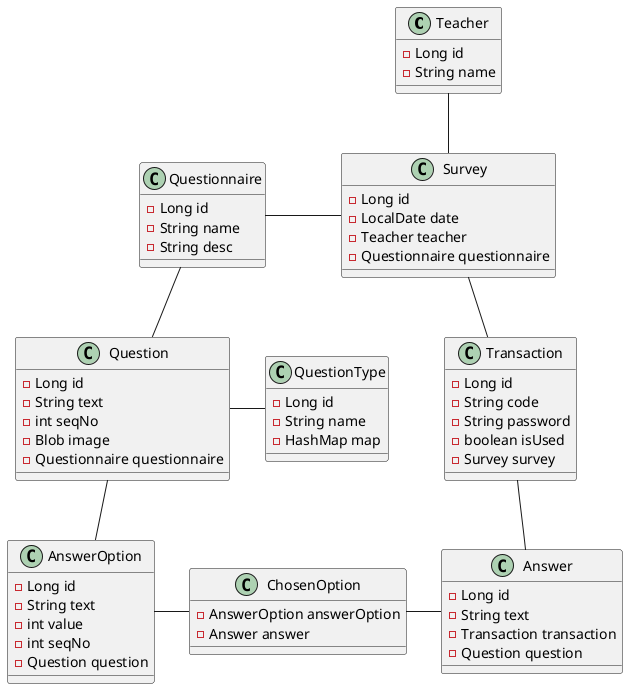 @startuml

class Teacher {
- Long id
- String name

}

class Survey {
- Long id
- LocalDate date
- Teacher teacher
- Questionnaire questionnaire

}

class Questionnaire {
- Long id
- String name
- String desc
}

class Question {
- Long id
- String text
- int seqNo
- Blob image
- Questionnaire questionnaire


}

class QuestionType {
- Long id
- String name
- HashMap map
}

class AnswerOption {
- Long id
- String text
- int value
- int seqNo
- Question question

}

class ChosenOption {
- AnswerOption answerOption
- Answer answer

}

class Answer {
- Long id
- String text
- Transaction transaction
- Question question

}

class Transaction {
- Long id
- String code
- String password
- boolean isUsed
- Survey survey


}

Teacher -down- Survey
Survey -left- Questionnaire
Questionnaire -- Question
Question -left- QuestionType
Question -- AnswerOption
AnswerOption -right- ChosenOption
ChosenOption  -right- Answer
Answer -up- Transaction
Survey -- Transaction


@enduml